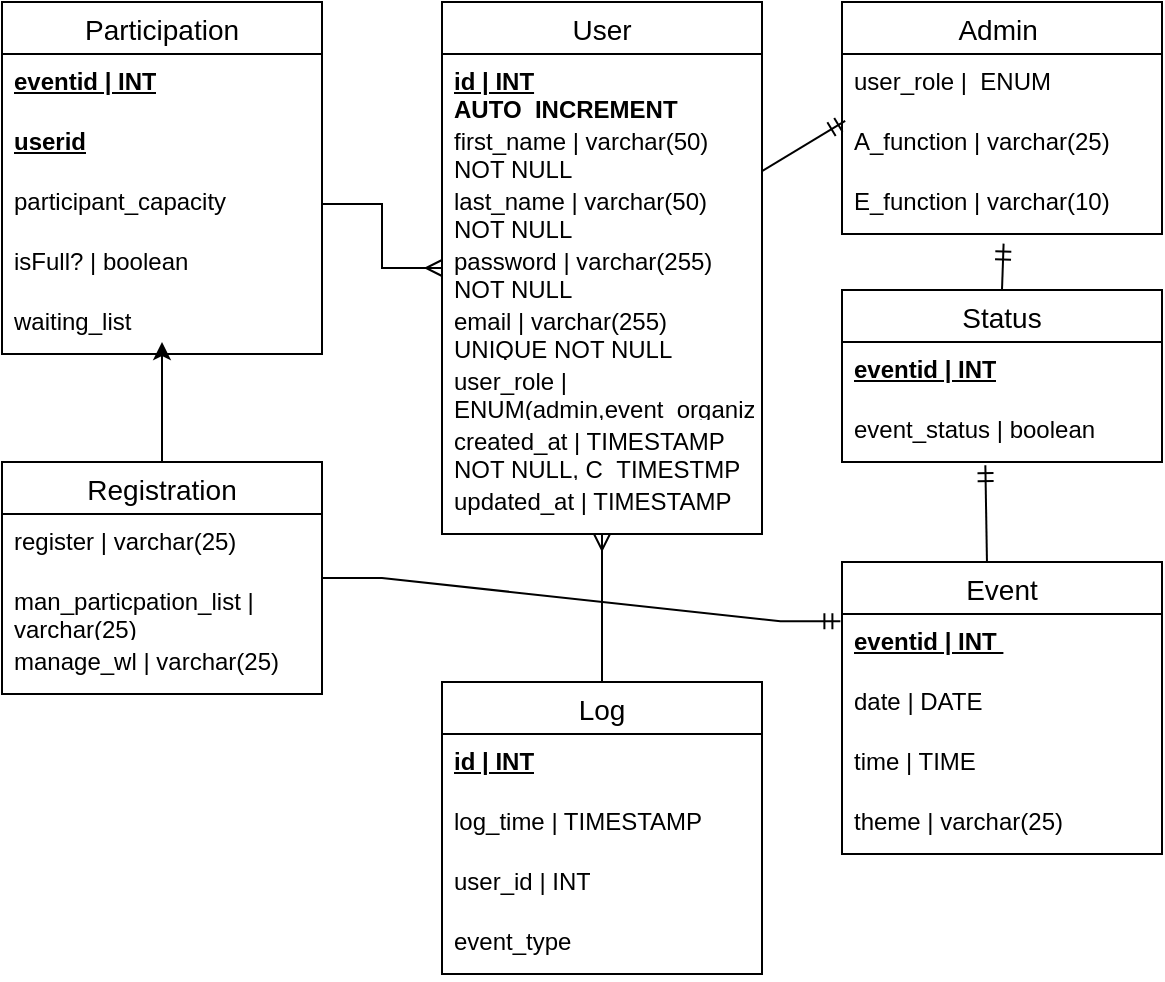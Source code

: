 <mxfile version="21.1.5" type="device">
  <diagram name="Page-1" id="dG7G6M5SRtL9BwJeI2_d">
    <mxGraphModel dx="1290" dy="548" grid="1" gridSize="10" guides="1" tooltips="1" connect="1" arrows="1" fold="1" page="1" pageScale="1" pageWidth="850" pageHeight="1100" math="0" shadow="0">
      <root>
        <mxCell id="0" />
        <mxCell id="1" parent="0" />
        <mxCell id="2_S2hcZYNliAiGxq9cvw-1" value="Event" style="swimlane;fontStyle=0;childLayout=stackLayout;horizontal=1;startSize=26;horizontalStack=0;resizeParent=1;resizeParentMax=0;resizeLast=0;collapsible=1;marginBottom=0;align=center;fontSize=14;" vertex="1" parent="1">
          <mxGeometry x="460" y="360" width="160" height="146" as="geometry">
            <mxRectangle x="200" y="110" width="80" height="30" as="alternateBounds" />
          </mxGeometry>
        </mxCell>
        <mxCell id="2_S2hcZYNliAiGxq9cvw-2" value="&lt;b&gt;&lt;u&gt;eventid | INT&amp;nbsp;&lt;/u&gt;&lt;/b&gt;" style="text;strokeColor=none;fillColor=none;spacingLeft=4;spacingRight=4;overflow=hidden;rotatable=0;points=[[0,0.5],[1,0.5]];portConstraint=eastwest;fontSize=12;whiteSpace=wrap;html=1;" vertex="1" parent="2_S2hcZYNliAiGxq9cvw-1">
          <mxGeometry y="26" width="160" height="30" as="geometry" />
        </mxCell>
        <mxCell id="2_S2hcZYNliAiGxq9cvw-3" value="date | DATE" style="text;strokeColor=none;fillColor=none;spacingLeft=4;spacingRight=4;overflow=hidden;rotatable=0;points=[[0,0.5],[1,0.5]];portConstraint=eastwest;fontSize=12;whiteSpace=wrap;html=1;" vertex="1" parent="2_S2hcZYNliAiGxq9cvw-1">
          <mxGeometry y="56" width="160" height="30" as="geometry" />
        </mxCell>
        <mxCell id="2_S2hcZYNliAiGxq9cvw-4" value="time | TIME" style="text;strokeColor=none;fillColor=none;spacingLeft=4;spacingRight=4;overflow=hidden;rotatable=0;points=[[0,0.5],[1,0.5]];portConstraint=eastwest;fontSize=12;whiteSpace=wrap;html=1;" vertex="1" parent="2_S2hcZYNliAiGxq9cvw-1">
          <mxGeometry y="86" width="160" height="30" as="geometry" />
        </mxCell>
        <mxCell id="2_S2hcZYNliAiGxq9cvw-9" value="theme | varchar(25)" style="text;strokeColor=none;fillColor=none;spacingLeft=4;spacingRight=4;overflow=hidden;rotatable=0;points=[[0,0.5],[1,0.5]];portConstraint=eastwest;fontSize=12;whiteSpace=wrap;html=1;" vertex="1" parent="2_S2hcZYNliAiGxq9cvw-1">
          <mxGeometry y="116" width="160" height="30" as="geometry" />
        </mxCell>
        <mxCell id="2_S2hcZYNliAiGxq9cvw-5" value="User" style="swimlane;fontStyle=0;childLayout=stackLayout;horizontal=1;startSize=26;horizontalStack=0;resizeParent=1;resizeParentMax=0;resizeLast=0;collapsible=1;marginBottom=0;align=center;fontSize=14;" vertex="1" parent="1">
          <mxGeometry x="260" y="80" width="160" height="266" as="geometry" />
        </mxCell>
        <mxCell id="2_S2hcZYNliAiGxq9cvw-6" value="&lt;b&gt;&lt;u&gt;id | INT AUTO_INCREMENT&lt;/u&gt;&lt;/b&gt;" style="text;strokeColor=none;fillColor=none;spacingLeft=4;spacingRight=4;overflow=hidden;rotatable=0;points=[[0,0.5],[1,0.5]];portConstraint=eastwest;fontSize=12;whiteSpace=wrap;html=1;" vertex="1" parent="2_S2hcZYNliAiGxq9cvw-5">
          <mxGeometry y="26" width="160" height="30" as="geometry" />
        </mxCell>
        <mxCell id="2_S2hcZYNliAiGxq9cvw-7" value="first_name | varchar(50) NOT NULL" style="text;strokeColor=none;fillColor=none;spacingLeft=4;spacingRight=4;overflow=hidden;rotatable=0;points=[[0,0.5],[1,0.5]];portConstraint=eastwest;fontSize=12;whiteSpace=wrap;html=1;" vertex="1" parent="2_S2hcZYNliAiGxq9cvw-5">
          <mxGeometry y="56" width="160" height="30" as="geometry" />
        </mxCell>
        <mxCell id="2_S2hcZYNliAiGxq9cvw-30" value="last_name | varchar(50) NOT NULL" style="text;strokeColor=none;fillColor=none;spacingLeft=4;spacingRight=4;overflow=hidden;rotatable=0;points=[[0,0.5],[1,0.5]];portConstraint=eastwest;fontSize=12;whiteSpace=wrap;html=1;" vertex="1" parent="2_S2hcZYNliAiGxq9cvw-5">
          <mxGeometry y="86" width="160" height="30" as="geometry" />
        </mxCell>
        <mxCell id="2_S2hcZYNliAiGxq9cvw-8" value="password | varchar(255) NOT NULL" style="text;strokeColor=none;fillColor=none;spacingLeft=4;spacingRight=4;overflow=hidden;rotatable=0;points=[[0,0.5],[1,0.5]];portConstraint=eastwest;fontSize=12;whiteSpace=wrap;html=1;" vertex="1" parent="2_S2hcZYNliAiGxq9cvw-5">
          <mxGeometry y="116" width="160" height="30" as="geometry" />
        </mxCell>
        <mxCell id="2_S2hcZYNliAiGxq9cvw-16" value="email | varchar(255) UNIQUE NOT NULL" style="text;strokeColor=none;fillColor=none;spacingLeft=4;spacingRight=4;overflow=hidden;rotatable=0;points=[[0,0.5],[1,0.5]];portConstraint=eastwest;fontSize=12;whiteSpace=wrap;html=1;" vertex="1" parent="2_S2hcZYNliAiGxq9cvw-5">
          <mxGeometry y="146" width="160" height="30" as="geometry" />
        </mxCell>
        <mxCell id="2_S2hcZYNliAiGxq9cvw-10" value="user_role | ENUM(admin,event_organizer,participant)" style="text;strokeColor=none;fillColor=none;spacingLeft=4;spacingRight=4;overflow=hidden;rotatable=0;points=[[0,0.5],[1,0.5]];portConstraint=eastwest;fontSize=12;whiteSpace=wrap;html=1;" vertex="1" parent="2_S2hcZYNliAiGxq9cvw-5">
          <mxGeometry y="176" width="160" height="30" as="geometry" />
        </mxCell>
        <mxCell id="2_S2hcZYNliAiGxq9cvw-31" value="created_at | TIMESTAMP NOT NULL, C_TIMESTMP" style="text;strokeColor=none;fillColor=none;spacingLeft=4;spacingRight=4;overflow=hidden;rotatable=0;points=[[0,0.5],[1,0.5]];portConstraint=eastwest;fontSize=12;whiteSpace=wrap;html=1;" vertex="1" parent="2_S2hcZYNliAiGxq9cvw-5">
          <mxGeometry y="206" width="160" height="30" as="geometry" />
        </mxCell>
        <mxCell id="2_S2hcZYNliAiGxq9cvw-32" value="updated_at | TIMESTAMP&amp;nbsp;" style="text;strokeColor=none;fillColor=none;spacingLeft=4;spacingRight=4;overflow=hidden;rotatable=0;points=[[0,0.5],[1,0.5]];portConstraint=eastwest;fontSize=12;whiteSpace=wrap;html=1;" vertex="1" parent="2_S2hcZYNliAiGxq9cvw-5">
          <mxGeometry y="236" width="160" height="30" as="geometry" />
        </mxCell>
        <mxCell id="2_S2hcZYNliAiGxq9cvw-11" value="Status" style="swimlane;fontStyle=0;childLayout=stackLayout;horizontal=1;startSize=26;horizontalStack=0;resizeParent=1;resizeParentMax=0;resizeLast=0;collapsible=1;marginBottom=0;align=center;fontSize=14;" vertex="1" parent="1">
          <mxGeometry x="460" y="224" width="160" height="86" as="geometry" />
        </mxCell>
        <mxCell id="2_S2hcZYNliAiGxq9cvw-12" value="&lt;b&gt;&lt;u&gt;eventid | INT&lt;/u&gt;&lt;/b&gt;" style="text;strokeColor=none;fillColor=none;spacingLeft=4;spacingRight=4;overflow=hidden;rotatable=0;points=[[0,0.5],[1,0.5]];portConstraint=eastwest;fontSize=12;whiteSpace=wrap;html=1;" vertex="1" parent="2_S2hcZYNliAiGxq9cvw-11">
          <mxGeometry y="26" width="160" height="30" as="geometry" />
        </mxCell>
        <mxCell id="2_S2hcZYNliAiGxq9cvw-13" value="event_status | boolean" style="text;strokeColor=none;fillColor=none;spacingLeft=4;spacingRight=4;overflow=hidden;rotatable=0;points=[[0,0.5],[1,0.5]];portConstraint=eastwest;fontSize=12;whiteSpace=wrap;html=1;" vertex="1" parent="2_S2hcZYNliAiGxq9cvw-11">
          <mxGeometry y="56" width="160" height="30" as="geometry" />
        </mxCell>
        <mxCell id="2_S2hcZYNliAiGxq9cvw-18" value="Log" style="swimlane;fontStyle=0;childLayout=stackLayout;horizontal=1;startSize=26;horizontalStack=0;resizeParent=1;resizeParentMax=0;resizeLast=0;collapsible=1;marginBottom=0;align=center;fontSize=14;" vertex="1" parent="1">
          <mxGeometry x="260" y="420" width="160" height="146" as="geometry" />
        </mxCell>
        <mxCell id="2_S2hcZYNliAiGxq9cvw-19" value="&lt;b&gt;&lt;u&gt;id | INT&lt;/u&gt;&lt;/b&gt;" style="text;strokeColor=none;fillColor=none;spacingLeft=4;spacingRight=4;overflow=hidden;rotatable=0;points=[[0,0.5],[1,0.5]];portConstraint=eastwest;fontSize=12;whiteSpace=wrap;html=1;" vertex="1" parent="2_S2hcZYNliAiGxq9cvw-18">
          <mxGeometry y="26" width="160" height="30" as="geometry" />
        </mxCell>
        <mxCell id="2_S2hcZYNliAiGxq9cvw-20" value="log_time | TIMESTAMP" style="text;strokeColor=none;fillColor=none;spacingLeft=4;spacingRight=4;overflow=hidden;rotatable=0;points=[[0,0.5],[1,0.5]];portConstraint=eastwest;fontSize=12;whiteSpace=wrap;html=1;" vertex="1" parent="2_S2hcZYNliAiGxq9cvw-18">
          <mxGeometry y="56" width="160" height="30" as="geometry" />
        </mxCell>
        <mxCell id="2_S2hcZYNliAiGxq9cvw-21" value="user_id | INT" style="text;strokeColor=none;fillColor=none;spacingLeft=4;spacingRight=4;overflow=hidden;rotatable=0;points=[[0,0.5],[1,0.5]];portConstraint=eastwest;fontSize=12;whiteSpace=wrap;html=1;" vertex="1" parent="2_S2hcZYNliAiGxq9cvw-18">
          <mxGeometry y="86" width="160" height="30" as="geometry" />
        </mxCell>
        <mxCell id="2_S2hcZYNliAiGxq9cvw-23" value="event_type" style="text;strokeColor=none;fillColor=none;spacingLeft=4;spacingRight=4;overflow=hidden;rotatable=0;points=[[0,0.5],[1,0.5]];portConstraint=eastwest;fontSize=12;whiteSpace=wrap;html=1;" vertex="1" parent="2_S2hcZYNliAiGxq9cvw-18">
          <mxGeometry y="116" width="160" height="30" as="geometry" />
        </mxCell>
        <mxCell id="2_S2hcZYNliAiGxq9cvw-24" value="Participation" style="swimlane;fontStyle=0;childLayout=stackLayout;horizontal=1;startSize=26;horizontalStack=0;resizeParent=1;resizeParentMax=0;resizeLast=0;collapsible=1;marginBottom=0;align=center;fontSize=14;" vertex="1" parent="1">
          <mxGeometry x="40" y="80" width="160" height="176" as="geometry" />
        </mxCell>
        <mxCell id="2_S2hcZYNliAiGxq9cvw-25" value="&lt;b&gt;&lt;u&gt;eventid | INT&lt;/u&gt;&lt;/b&gt;" style="text;strokeColor=none;fillColor=none;spacingLeft=4;spacingRight=4;overflow=hidden;rotatable=0;points=[[0,0.5],[1,0.5]];portConstraint=eastwest;fontSize=12;whiteSpace=wrap;html=1;" vertex="1" parent="2_S2hcZYNliAiGxq9cvw-24">
          <mxGeometry y="26" width="160" height="30" as="geometry" />
        </mxCell>
        <mxCell id="2_S2hcZYNliAiGxq9cvw-26" value="&lt;b&gt;&lt;u&gt;userid&lt;/u&gt;&lt;/b&gt;" style="text;strokeColor=none;fillColor=none;spacingLeft=4;spacingRight=4;overflow=hidden;rotatable=0;points=[[0,0.5],[1,0.5]];portConstraint=eastwest;fontSize=12;whiteSpace=wrap;html=1;" vertex="1" parent="2_S2hcZYNliAiGxq9cvw-24">
          <mxGeometry y="56" width="160" height="30" as="geometry" />
        </mxCell>
        <mxCell id="2_S2hcZYNliAiGxq9cvw-27" value="participant_capacity" style="text;strokeColor=none;fillColor=none;spacingLeft=4;spacingRight=4;overflow=hidden;rotatable=0;points=[[0,0.5],[1,0.5]];portConstraint=eastwest;fontSize=12;whiteSpace=wrap;html=1;" vertex="1" parent="2_S2hcZYNliAiGxq9cvw-24">
          <mxGeometry y="86" width="160" height="30" as="geometry" />
        </mxCell>
        <mxCell id="2_S2hcZYNliAiGxq9cvw-28" value="isFull? | boolean" style="text;strokeColor=none;fillColor=none;spacingLeft=4;spacingRight=4;overflow=hidden;rotatable=0;points=[[0,0.5],[1,0.5]];portConstraint=eastwest;fontSize=12;whiteSpace=wrap;html=1;" vertex="1" parent="2_S2hcZYNliAiGxq9cvw-24">
          <mxGeometry y="116" width="160" height="30" as="geometry" />
        </mxCell>
        <mxCell id="2_S2hcZYNliAiGxq9cvw-29" value="waiting_list" style="text;strokeColor=none;fillColor=none;spacingLeft=4;spacingRight=4;overflow=hidden;rotatable=0;points=[[0,0.5],[1,0.5]];portConstraint=eastwest;fontSize=12;whiteSpace=wrap;html=1;" vertex="1" parent="2_S2hcZYNliAiGxq9cvw-24">
          <mxGeometry y="146" width="160" height="30" as="geometry" />
        </mxCell>
        <mxCell id="2_S2hcZYNliAiGxq9cvw-51" style="edgeStyle=orthogonalEdgeStyle;rounded=0;orthogonalLoop=1;jettySize=auto;html=1;" edge="1" parent="1" source="2_S2hcZYNliAiGxq9cvw-33">
          <mxGeometry relative="1" as="geometry">
            <mxPoint x="120" y="250" as="targetPoint" />
          </mxGeometry>
        </mxCell>
        <mxCell id="2_S2hcZYNliAiGxq9cvw-33" value="Registration" style="swimlane;fontStyle=0;childLayout=stackLayout;horizontal=1;startSize=26;horizontalStack=0;resizeParent=1;resizeParentMax=0;resizeLast=0;collapsible=1;marginBottom=0;align=center;fontSize=14;" vertex="1" parent="1">
          <mxGeometry x="40" y="310" width="160" height="116" as="geometry" />
        </mxCell>
        <mxCell id="2_S2hcZYNliAiGxq9cvw-35" value="register |&lt;span style=&quot;white-space: pre;&quot;&gt;	&lt;/span&gt;varchar(25)" style="text;strokeColor=none;fillColor=none;spacingLeft=4;spacingRight=4;overflow=hidden;rotatable=0;points=[[0,0.5],[1,0.5]];portConstraint=eastwest;fontSize=12;whiteSpace=wrap;html=1;" vertex="1" parent="2_S2hcZYNliAiGxq9cvw-33">
          <mxGeometry y="26" width="160" height="30" as="geometry" />
        </mxCell>
        <mxCell id="2_S2hcZYNliAiGxq9cvw-36" value="man_particpation_list | varchar(25)" style="text;strokeColor=none;fillColor=none;spacingLeft=4;spacingRight=4;overflow=hidden;rotatable=0;points=[[0,0.5],[1,0.5]];portConstraint=eastwest;fontSize=12;whiteSpace=wrap;html=1;" vertex="1" parent="2_S2hcZYNliAiGxq9cvw-33">
          <mxGeometry y="56" width="160" height="30" as="geometry" />
        </mxCell>
        <mxCell id="2_S2hcZYNliAiGxq9cvw-44" value="manage_wl | varchar(25)" style="text;strokeColor=none;fillColor=none;spacingLeft=4;spacingRight=4;overflow=hidden;rotatable=0;points=[[0,0.5],[1,0.5]];portConstraint=eastwest;fontSize=12;whiteSpace=wrap;html=1;" vertex="1" parent="2_S2hcZYNliAiGxq9cvw-33">
          <mxGeometry y="86" width="160" height="30" as="geometry" />
        </mxCell>
        <mxCell id="2_S2hcZYNliAiGxq9cvw-37" value="Admin " style="swimlane;fontStyle=0;childLayout=stackLayout;horizontal=1;startSize=26;horizontalStack=0;resizeParent=1;resizeParentMax=0;resizeLast=0;collapsible=1;marginBottom=0;align=center;fontSize=14;" vertex="1" parent="1">
          <mxGeometry x="460" y="80" width="160" height="116" as="geometry" />
        </mxCell>
        <mxCell id="2_S2hcZYNliAiGxq9cvw-39" value="user_role |&amp;nbsp; ENUM" style="text;strokeColor=none;fillColor=none;spacingLeft=4;spacingRight=4;overflow=hidden;rotatable=0;points=[[0,0.5],[1,0.5]];portConstraint=eastwest;fontSize=12;whiteSpace=wrap;html=1;" vertex="1" parent="2_S2hcZYNliAiGxq9cvw-37">
          <mxGeometry y="26" width="160" height="30" as="geometry" />
        </mxCell>
        <mxCell id="2_S2hcZYNliAiGxq9cvw-40" value="A_function | varchar(25)" style="text;strokeColor=none;fillColor=none;spacingLeft=4;spacingRight=4;overflow=hidden;rotatable=0;points=[[0,0.5],[1,0.5]];portConstraint=eastwest;fontSize=12;whiteSpace=wrap;html=1;" vertex="1" parent="2_S2hcZYNliAiGxq9cvw-37">
          <mxGeometry y="56" width="160" height="30" as="geometry" />
        </mxCell>
        <mxCell id="2_S2hcZYNliAiGxq9cvw-41" value="E_function | varchar(10)" style="text;strokeColor=none;fillColor=none;spacingLeft=4;spacingRight=4;overflow=hidden;rotatable=0;points=[[0,0.5],[1,0.5]];portConstraint=eastwest;fontSize=12;whiteSpace=wrap;html=1;" vertex="1" parent="2_S2hcZYNliAiGxq9cvw-37">
          <mxGeometry y="86" width="160" height="30" as="geometry" />
        </mxCell>
        <mxCell id="2_S2hcZYNliAiGxq9cvw-42" value="" style="fontSize=12;html=1;endArrow=ERmandOne;rounded=0;entryX=0.01;entryY=0.113;entryDx=0;entryDy=0;entryPerimeter=0;" edge="1" parent="1" source="2_S2hcZYNliAiGxq9cvw-5" target="2_S2hcZYNliAiGxq9cvw-40">
          <mxGeometry width="100" height="100" relative="1" as="geometry">
            <mxPoint x="450" y="170" as="sourcePoint" />
            <mxPoint x="550" y="70" as="targetPoint" />
          </mxGeometry>
        </mxCell>
        <mxCell id="2_S2hcZYNliAiGxq9cvw-43" value="" style="fontSize=12;html=1;endArrow=ERmany;rounded=0;" edge="1" parent="1" source="2_S2hcZYNliAiGxq9cvw-18" target="2_S2hcZYNliAiGxq9cvw-5">
          <mxGeometry width="100" height="100" relative="1" as="geometry">
            <mxPoint x="340" y="390" as="sourcePoint" />
            <mxPoint x="440" y="290" as="targetPoint" />
          </mxGeometry>
        </mxCell>
        <mxCell id="2_S2hcZYNliAiGxq9cvw-45" value="" style="edgeStyle=entityRelationEdgeStyle;fontSize=12;html=1;endArrow=ERmany;rounded=0;exitX=1;exitY=0.5;exitDx=0;exitDy=0;" edge="1" parent="1" source="2_S2hcZYNliAiGxq9cvw-27" target="2_S2hcZYNliAiGxq9cvw-5">
          <mxGeometry width="100" height="100" relative="1" as="geometry">
            <mxPoint x="340" y="390" as="sourcePoint" />
            <mxPoint x="440" y="290" as="targetPoint" />
          </mxGeometry>
        </mxCell>
        <mxCell id="2_S2hcZYNliAiGxq9cvw-46" value="" style="fontSize=12;html=1;endArrow=ERmandOne;rounded=0;entryX=0.505;entryY=1.16;entryDx=0;entryDy=0;entryPerimeter=0;exitX=0.5;exitY=0;exitDx=0;exitDy=0;" edge="1" parent="1" source="2_S2hcZYNliAiGxq9cvw-11" target="2_S2hcZYNliAiGxq9cvw-41">
          <mxGeometry width="100" height="100" relative="1" as="geometry">
            <mxPoint x="340" y="390" as="sourcePoint" />
            <mxPoint x="440" y="290" as="targetPoint" />
          </mxGeometry>
        </mxCell>
        <mxCell id="2_S2hcZYNliAiGxq9cvw-47" value="" style="fontSize=12;html=1;endArrow=ERmandOne;rounded=0;exitX=0.453;exitY=-0.003;exitDx=0;exitDy=0;exitPerimeter=0;entryX=0.448;entryY=1.053;entryDx=0;entryDy=0;entryPerimeter=0;" edge="1" parent="1" source="2_S2hcZYNliAiGxq9cvw-1" target="2_S2hcZYNliAiGxq9cvw-13">
          <mxGeometry width="100" height="100" relative="1" as="geometry">
            <mxPoint x="340" y="390" as="sourcePoint" />
            <mxPoint x="440" y="290" as="targetPoint" />
          </mxGeometry>
        </mxCell>
        <mxCell id="2_S2hcZYNliAiGxq9cvw-49" value="" style="edgeStyle=entityRelationEdgeStyle;fontSize=12;html=1;endArrow=ERmandOne;rounded=0;entryX=-0.005;entryY=0.12;entryDx=0;entryDy=0;entryPerimeter=0;" edge="1" parent="1" source="2_S2hcZYNliAiGxq9cvw-33" target="2_S2hcZYNliAiGxq9cvw-2">
          <mxGeometry width="100" height="100" relative="1" as="geometry">
            <mxPoint x="340" y="390" as="sourcePoint" />
            <mxPoint x="440" y="290" as="targetPoint" />
          </mxGeometry>
        </mxCell>
      </root>
    </mxGraphModel>
  </diagram>
</mxfile>
